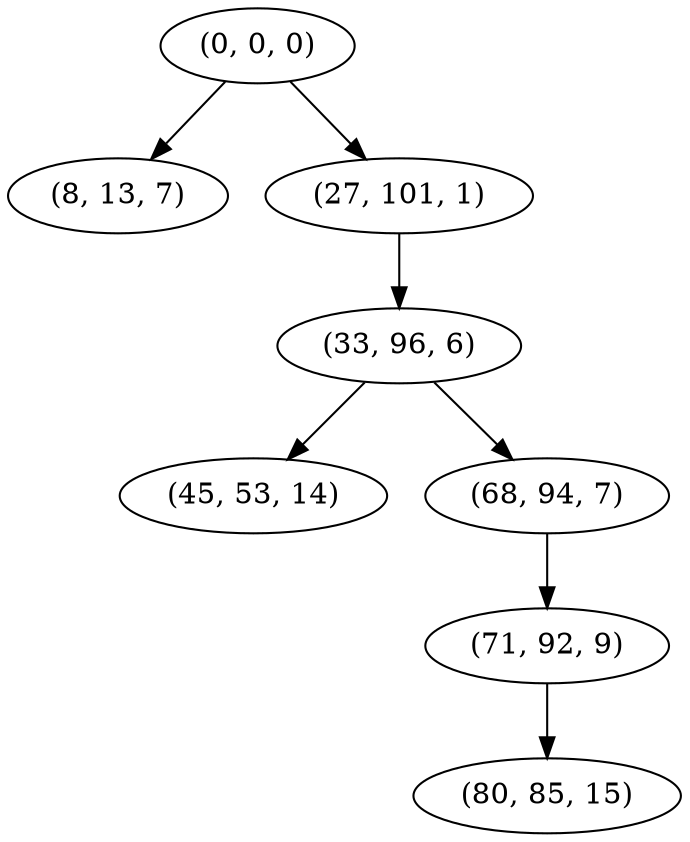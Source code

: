 digraph tree {
    "(0, 0, 0)";
    "(8, 13, 7)";
    "(27, 101, 1)";
    "(33, 96, 6)";
    "(45, 53, 14)";
    "(68, 94, 7)";
    "(71, 92, 9)";
    "(80, 85, 15)";
    "(0, 0, 0)" -> "(8, 13, 7)";
    "(0, 0, 0)" -> "(27, 101, 1)";
    "(27, 101, 1)" -> "(33, 96, 6)";
    "(33, 96, 6)" -> "(45, 53, 14)";
    "(33, 96, 6)" -> "(68, 94, 7)";
    "(68, 94, 7)" -> "(71, 92, 9)";
    "(71, 92, 9)" -> "(80, 85, 15)";
}
